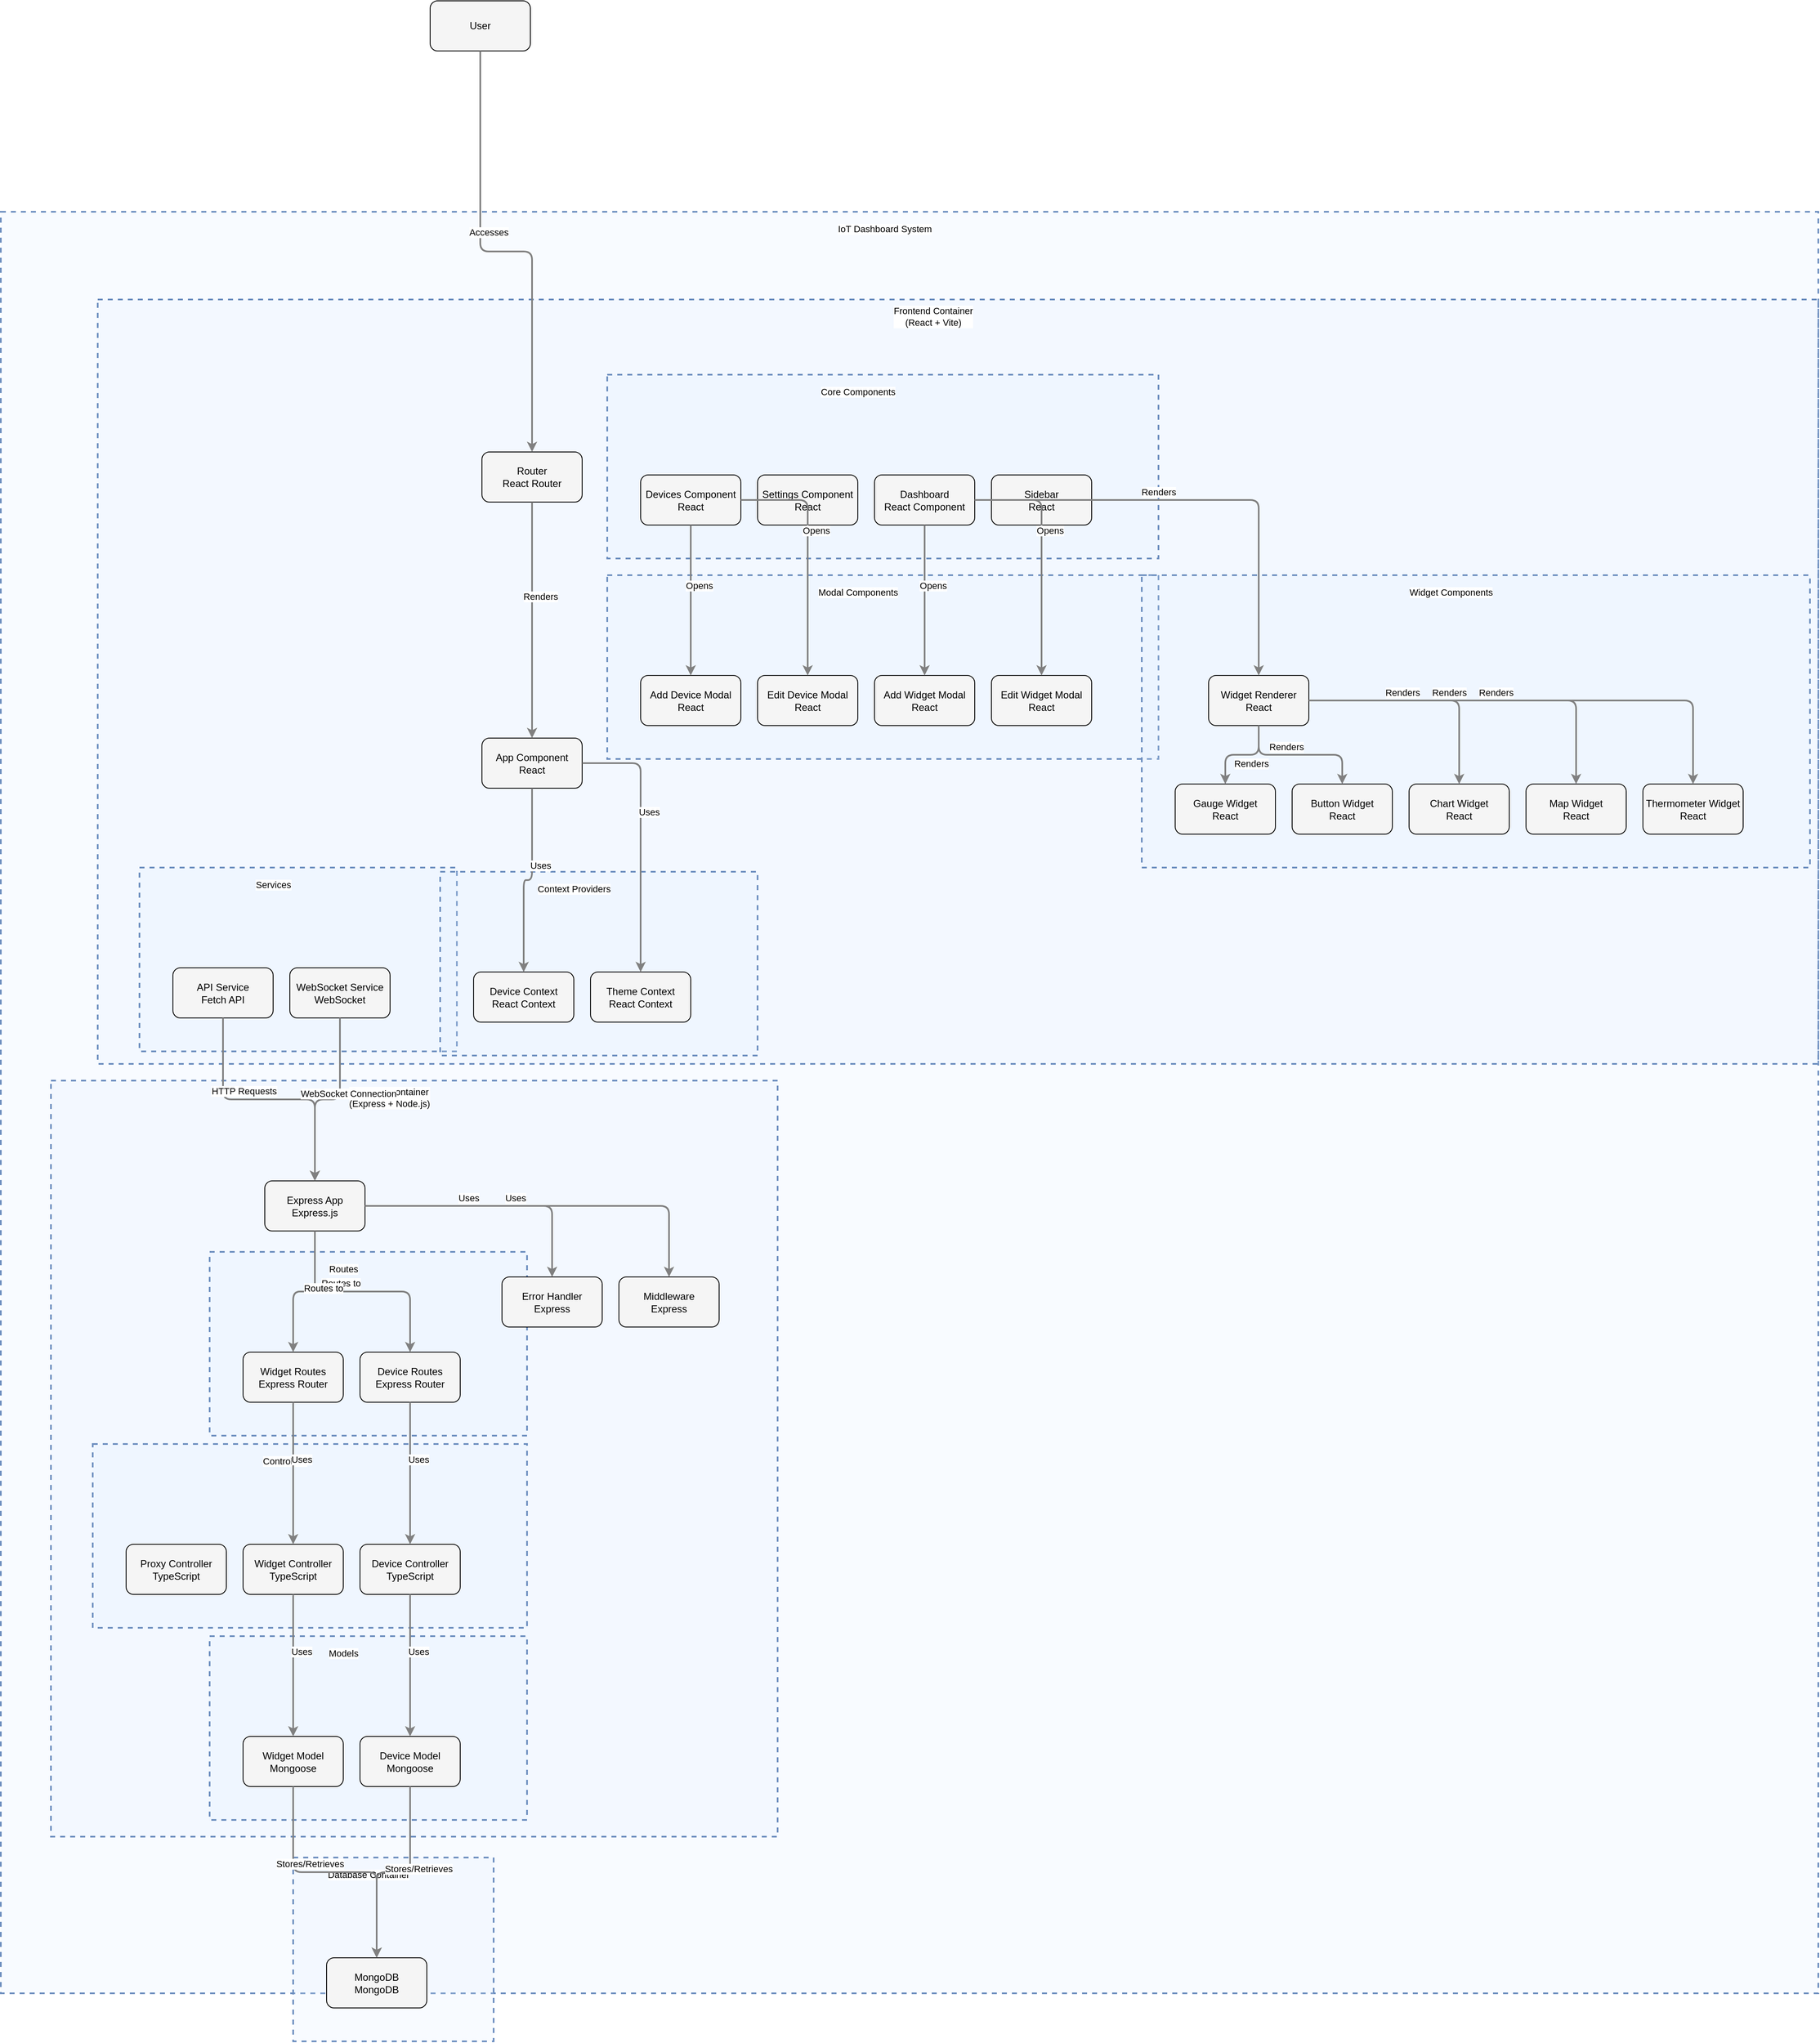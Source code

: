<?xml version="1.0" encoding="UTF-8"?>
      <mxfile version="14.6.5" type="device">
        <diagram id="codeviz-diagram" name="System Diagram">
          <mxGraphModel dx="1000" dy="1000" grid="1" gridSize="10" guides="1" tooltips="1" connect="1" arrows="1" fold="1" page="1" pageScale="1" pageWidth="1169" pageHeight="827" math="0" shadow="0">
            <root>
              <mxCell id="0"/>
              <mxCell id="1" parent="0"/>
              <mxCell id="Models" value="" style="html=1;whiteSpace=wrap;container=1;fillColor=#dae8fc;strokeColor=#6c8ebf;dashed=1;fillOpacity=20;strokeWidth=2;containerType=none;recursiveResize=0;movable=1;resizable=1;autosize=0;dropTarget=0" vertex="1" parent="subGraph9">
                <mxGeometry x="190" y="665" width="380" height="220" as="geometry"/>
              </mxCell>
              <mxCell id="Models_label" value="Models" style="edgeLabel;html=1;align=center;verticalAlign=middle;resizable=0;labelBackgroundColor=white;spacing=5" vertex="1" parent="subGraph9">
                <mxGeometry x="198" y="673" width="304" height="24" as="geometry"/>
              </mxCell>
<mxCell id="Routes" value="" style="html=1;whiteSpace=wrap;container=1;fillColor=#dae8fc;strokeColor=#6c8ebf;dashed=1;fillOpacity=20;strokeWidth=2;containerType=none;recursiveResize=0;movable=1;resizable=1;autosize=0;dropTarget=0" vertex="1" parent="subGraph9">
                <mxGeometry x="190" y="205" width="380" height="220" as="geometry"/>
              </mxCell>
              <mxCell id="Routes_label" value="Routes" style="edgeLabel;html=1;align=center;verticalAlign=middle;resizable=0;labelBackgroundColor=white;spacing=5" vertex="1" parent="subGraph9">
                <mxGeometry x="198" y="213" width="304" height="24" as="geometry"/>
              </mxCell>
<mxCell id="Controllers" value="" style="html=1;whiteSpace=wrap;container=1;fillColor=#dae8fc;strokeColor=#6c8ebf;dashed=1;fillOpacity=20;strokeWidth=2;containerType=none;recursiveResize=0;movable=1;resizable=1;autosize=0;dropTarget=0" vertex="1" parent="subGraph9">
                <mxGeometry x="50" y="435" width="520" height="220" as="geometry"/>
              </mxCell>
              <mxCell id="Controllers_label" value="Controllers" style="edgeLabel;html=1;align=center;verticalAlign=middle;resizable=0;labelBackgroundColor=white;spacing=5" vertex="1" parent="subGraph9">
                <mxGeometry x="58" y="443" width="444" height="24" as="geometry"/>
              </mxCell>
<mxCell id="Services" value="" style="html=1;whiteSpace=wrap;container=1;fillColor=#dae8fc;strokeColor=#6c8ebf;dashed=1;fillOpacity=20;strokeWidth=2;containerType=none;recursiveResize=0;movable=1;resizable=1;autosize=0;dropTarget=0" vertex="1" parent="subGraph5">
                <mxGeometry x="50" y="680" width="380" height="220" as="geometry"/>
              </mxCell>
              <mxCell id="Services_label" value="Services" style="edgeLabel;html=1;align=center;verticalAlign=middle;resizable=0;labelBackgroundColor=white;spacing=5" vertex="1" parent="subGraph5">
                <mxGeometry x="58" y="688" width="304" height="24" as="geometry"/>
              </mxCell>
<mxCell id="subGraph3" value="" style="html=1;whiteSpace=wrap;container=1;fillColor=#dae8fc;strokeColor=#6c8ebf;dashed=1;fillOpacity=20;strokeWidth=2;containerType=none;recursiveResize=0;movable=1;resizable=1;autosize=0;dropTarget=0" vertex="1" parent="subGraph5">
                <mxGeometry x="410" y="685" width="380" height="220" as="geometry"/>
              </mxCell>
              <mxCell id="subGraph3_label" value="Context Providers" style="edgeLabel;html=1;align=center;verticalAlign=middle;resizable=0;labelBackgroundColor=white;spacing=5" vertex="1" parent="subGraph5">
                <mxGeometry x="418" y="693" width="304" height="24" as="geometry"/>
              </mxCell>
<mxCell id="subGraph2" value="" style="html=1;whiteSpace=wrap;container=1;fillColor=#dae8fc;strokeColor=#6c8ebf;dashed=1;fillOpacity=20;strokeWidth=2;containerType=none;recursiveResize=0;movable=1;resizable=1;autosize=0;dropTarget=0" vertex="1" parent="subGraph5">
                <mxGeometry x="610" y="330" width="660" height="220" as="geometry"/>
              </mxCell>
              <mxCell id="subGraph2_label" value="Modal Components" style="edgeLabel;html=1;align=center;verticalAlign=middle;resizable=0;labelBackgroundColor=white;spacing=5" vertex="1" parent="subGraph5">
                <mxGeometry x="618" y="338" width="584" height="24" as="geometry"/>
              </mxCell>
<mxCell id="subGraph1" value="" style="html=1;whiteSpace=wrap;container=1;fillColor=#dae8fc;strokeColor=#6c8ebf;dashed=1;fillOpacity=20;strokeWidth=2;containerType=none;recursiveResize=0;movable=1;resizable=1;autosize=0;dropTarget=0" vertex="1" parent="subGraph5">
                <mxGeometry x="1250" y="330" width="800" height="350" as="geometry"/>
              </mxCell>
              <mxCell id="subGraph1_label" value="Widget Components" style="edgeLabel;html=1;align=center;verticalAlign=middle;resizable=0;labelBackgroundColor=white;spacing=5" vertex="1" parent="subGraph5">
                <mxGeometry x="1258" y="338" width="724" height="24" as="geometry"/>
              </mxCell>
<mxCell id="subGraph0" value="" style="html=1;whiteSpace=wrap;container=1;fillColor=#dae8fc;strokeColor=#6c8ebf;dashed=1;fillOpacity=20;strokeWidth=2;containerType=none;recursiveResize=0;movable=1;resizable=1;autosize=0;dropTarget=0" vertex="1" parent="subGraph5">
                <mxGeometry x="610" y="90" width="660" height="220" as="geometry"/>
              </mxCell>
              <mxCell id="subGraph0_label" value="Core Components" style="edgeLabel;html=1;align=center;verticalAlign=middle;resizable=0;labelBackgroundColor=white;spacing=5" vertex="1" parent="subGraph5">
                <mxGeometry x="618" y="98" width="584" height="24" as="geometry"/>
              </mxCell>
<mxCell id="subGraph10" value="" style="html=1;whiteSpace=wrap;container=1;fillColor=#dae8fc;strokeColor=#6c8ebf;dashed=1;fillOpacity=20;strokeWidth=2;containerType=none;recursiveResize=0;movable=1;resizable=1;autosize=0;dropTarget=0" vertex="1" parent="subGraph11">
                <mxGeometry x="350" y="1970" width="240" height="220" as="geometry"/>
              </mxCell>
              <mxCell id="subGraph10_label" value="Database Container" style="edgeLabel;html=1;align=center;verticalAlign=middle;resizable=0;labelBackgroundColor=white;spacing=5" vertex="1" parent="subGraph11">
                <mxGeometry x="358" y="1978" width="164" height="24" as="geometry"/>
              </mxCell>
<mxCell id="subGraph9" value="" style="html=1;whiteSpace=wrap;container=1;fillColor=#dae8fc;strokeColor=#6c8ebf;dashed=1;fillOpacity=20;strokeWidth=2;containerType=none;recursiveResize=0;movable=1;resizable=1;autosize=0;dropTarget=0" vertex="1" parent="subGraph11">
                <mxGeometry x="60" y="1040" width="870" height="905" as="geometry"/>
              </mxCell>
              <mxCell id="subGraph9_label" value="Backend Container&lt;br&gt;(Express + Node.js)" style="edgeLabel;html=1;align=center;verticalAlign=middle;resizable=0;labelBackgroundColor=white;spacing=5" vertex="1" parent="subGraph11">
                <mxGeometry x="68" y="1048" width="794" height="24" as="geometry"/>
              </mxCell>
<mxCell id="subGraph5" value="" style="html=1;whiteSpace=wrap;container=1;fillColor=#dae8fc;strokeColor=#6c8ebf;dashed=1;fillOpacity=20;strokeWidth=2;containerType=none;recursiveResize=0;movable=1;resizable=1;autosize=0;dropTarget=0" vertex="1" parent="subGraph11">
                <mxGeometry x="116" y="105" width="2060" height="915" as="geometry"/>
              </mxCell>
              <mxCell id="subGraph5_label" value="Frontend Container&lt;br&gt;(React + Vite)" style="edgeLabel;html=1;align=center;verticalAlign=middle;resizable=0;labelBackgroundColor=white;spacing=5" vertex="1" parent="subGraph11">
                <mxGeometry x="124" y="113" width="1984" height="24" as="geometry"/>
              </mxCell>
<mxCell id="subGraph11" value="" style="html=1;whiteSpace=wrap;container=1;fillColor=#dae8fc;strokeColor=#6c8ebf;dashed=1;fillOpacity=20;strokeWidth=2;containerType=none;recursiveResize=0;movable=1;resizable=1;autosize=0;dropTarget=0" vertex="1" parent="1">
                <mxGeometry x="54" y="264.5" width="2176" height="2132.5" as="geometry"/>
              </mxCell>
              <mxCell id="subGraph11_label" value="IoT Dashboard System" style="edgeLabel;html=1;align=center;verticalAlign=middle;resizable=0;labelBackgroundColor=white;spacing=5" vertex="1" parent="1">
                <mxGeometry x="62" y="272.5" width="2100" height="24" as="geometry"/>
              </mxCell>
              <mxCell id="User" value="User" style="rounded=1;whiteSpace=wrap;html=1;fillColor=#f5f5f5" vertex="1" parent="1">
                    <mxGeometry x="568" y="12" width="120" height="60" as="geometry"/>
                  </mxCell>
<mxCell id="Router" value="Router&lt;br&gt;React Router" style="rounded=1;whiteSpace=wrap;html=1;fillColor=#f5f5f5" vertex="1" parent="subGraph5">
                    <mxGeometry x="460" y="182.5" width="120" height="60" as="geometry"/>
                  </mxCell>
<mxCell id="AppComponent" value="App Component&lt;br&gt;React" style="rounded=1;whiteSpace=wrap;html=1;fillColor=#f5f5f5" vertex="1" parent="subGraph5">
                    <mxGeometry x="460" y="525" width="120" height="60" as="geometry"/>
                  </mxCell>
<mxCell id="ExpressApp" value="Express App&lt;br&gt;Express.js" style="rounded=1;whiteSpace=wrap;html=1;fillColor=#f5f5f5" vertex="1" parent="subGraph9">
                    <mxGeometry x="256" y="120" width="120" height="60" as="geometry"/>
                  </mxCell>
<mxCell id="Middleware" value="Middleware&lt;br&gt;Express" style="rounded=1;whiteSpace=wrap;html=1;fillColor=#f5f5f5" vertex="1" parent="subGraph9">
                    <mxGeometry x="680" y="235" width="120" height="60" as="geometry"/>
                  </mxCell>
<mxCell id="ErrorHandler" value="Error Handler&lt;br&gt;Express" style="rounded=1;whiteSpace=wrap;html=1;fillColor=#f5f5f5" vertex="1" parent="subGraph9">
                    <mxGeometry x="540" y="235" width="120" height="60" as="geometry"/>
                  </mxCell>
<mxCell id="MongoDB" value="MongoDB&lt;br&gt;MongoDB" style="rounded=1;whiteSpace=wrap;html=1;fillColor=#f5f5f5" vertex="1" parent="subGraph10">
                    <mxGeometry x="40" y="120" width="120" height="60" as="geometry"/>
                  </mxCell>
<mxCell id="Dashboard" value="Dashboard&lt;br&gt;React Component" style="rounded=1;whiteSpace=wrap;html=1;fillColor=#f5f5f5" vertex="1" parent="subGraph0">
                    <mxGeometry x="320" y="120" width="120" height="60" as="geometry"/>
                  </mxCell>
<mxCell id="DevicesComponent" value="Devices Component&lt;br&gt;React" style="rounded=1;whiteSpace=wrap;html=1;fillColor=#f5f5f5" vertex="1" parent="subGraph0">
                    <mxGeometry x="40" y="120" width="120" height="60" as="geometry"/>
                  </mxCell>
<mxCell id="Settings" value="Settings Component&lt;br&gt;React" style="rounded=1;whiteSpace=wrap;html=1;fillColor=#f5f5f5" vertex="1" parent="subGraph0">
                    <mxGeometry x="180" y="120" width="120" height="60" as="geometry"/>
                  </mxCell>
<mxCell id="Sidebar" value="Sidebar&lt;br&gt;React" style="rounded=1;whiteSpace=wrap;html=1;fillColor=#f5f5f5" vertex="1" parent="subGraph0">
                    <mxGeometry x="460" y="120" width="120" height="60" as="geometry"/>
                  </mxCell>
<mxCell id="WidgetRenderer" value="Widget Renderer&lt;br&gt;React" style="rounded=1;whiteSpace=wrap;html=1;fillColor=#f5f5f5" vertex="1" parent="subGraph1">
                    <mxGeometry x="80" y="120" width="120" height="60" as="geometry"/>
                  </mxCell>
<mxCell id="ButtonWidget" value="Button Widget&lt;br&gt;React" style="rounded=1;whiteSpace=wrap;html=1;fillColor=#f5f5f5" vertex="1" parent="subGraph1">
                    <mxGeometry x="180" y="250" width="120" height="60" as="geometry"/>
                  </mxCell>
<mxCell id="ChartWidget" value="Chart Widget&lt;br&gt;React" style="rounded=1;whiteSpace=wrap;html=1;fillColor=#f5f5f5" vertex="1" parent="subGraph1">
                    <mxGeometry x="320" y="250" width="120" height="60" as="geometry"/>
                  </mxCell>
<mxCell id="GaugeWidget" value="Gauge Widget&lt;br&gt;React" style="rounded=1;whiteSpace=wrap;html=1;fillColor=#f5f5f5" vertex="1" parent="subGraph1">
                    <mxGeometry x="40" y="250" width="120" height="60" as="geometry"/>
                  </mxCell>
<mxCell id="MapWidget" value="Map Widget&lt;br&gt;React" style="rounded=1;whiteSpace=wrap;html=1;fillColor=#f5f5f5" vertex="1" parent="subGraph1">
                    <mxGeometry x="460" y="250" width="120" height="60" as="geometry"/>
                  </mxCell>
<mxCell id="ThermometerWidget" value="Thermometer Widget&lt;br&gt;React" style="rounded=1;whiteSpace=wrap;html=1;fillColor=#f5f5f5" vertex="1" parent="subGraph1">
                    <mxGeometry x="600" y="250" width="120" height="60" as="geometry"/>
                  </mxCell>
<mxCell id="AddDeviceModal" value="Add Device Modal&lt;br&gt;React" style="rounded=1;whiteSpace=wrap;html=1;fillColor=#f5f5f5" vertex="1" parent="subGraph2">
                    <mxGeometry x="40" y="120" width="120" height="60" as="geometry"/>
                  </mxCell>
<mxCell id="EditDeviceModal" value="Edit Device Modal&lt;br&gt;React" style="rounded=1;whiteSpace=wrap;html=1;fillColor=#f5f5f5" vertex="1" parent="subGraph2">
                    <mxGeometry x="180" y="120" width="120" height="60" as="geometry"/>
                  </mxCell>
<mxCell id="AddWidgetModal" value="Add Widget Modal&lt;br&gt;React" style="rounded=1;whiteSpace=wrap;html=1;fillColor=#f5f5f5" vertex="1" parent="subGraph2">
                    <mxGeometry x="320" y="120" width="120" height="60" as="geometry"/>
                  </mxCell>
<mxCell id="EditWidgetModal" value="Edit Widget Modal&lt;br&gt;React" style="rounded=1;whiteSpace=wrap;html=1;fillColor=#f5f5f5" vertex="1" parent="subGraph2">
                    <mxGeometry x="460" y="120" width="120" height="60" as="geometry"/>
                  </mxCell>
<mxCell id="DeviceContext" value="Device Context&lt;br&gt;React Context" style="rounded=1;whiteSpace=wrap;html=1;fillColor=#f5f5f5" vertex="1" parent="subGraph3">
                    <mxGeometry x="40" y="120" width="120" height="60" as="geometry"/>
                  </mxCell>
<mxCell id="ThemeContext" value="Theme Context&lt;br&gt;React Context" style="rounded=1;whiteSpace=wrap;html=1;fillColor=#f5f5f5" vertex="1" parent="subGraph3">
                    <mxGeometry x="180" y="120" width="120" height="60" as="geometry"/>
                  </mxCell>
<mxCell id="APIService" value="API Service&lt;br&gt;Fetch API" style="rounded=1;whiteSpace=wrap;html=1;fillColor=#f5f5f5" vertex="1" parent="Services">
                    <mxGeometry x="40" y="120" width="120" height="60" as="geometry"/>
                  </mxCell>
<mxCell id="WebSocketService" value="WebSocket Service&lt;br&gt;WebSocket" style="rounded=1;whiteSpace=wrap;html=1;fillColor=#f5f5f5" vertex="1" parent="Services">
                    <mxGeometry x="180" y="120" width="120" height="60" as="geometry"/>
                  </mxCell>
<mxCell id="DeviceController" value="Device Controller&lt;br&gt;TypeScript" style="rounded=1;whiteSpace=wrap;html=1;fillColor=#f5f5f5" vertex="1" parent="Controllers">
                    <mxGeometry x="320" y="120" width="120" height="60" as="geometry"/>
                  </mxCell>
<mxCell id="WidgetController" value="Widget Controller&lt;br&gt;TypeScript" style="rounded=1;whiteSpace=wrap;html=1;fillColor=#f5f5f5" vertex="1" parent="Controllers">
                    <mxGeometry x="180" y="120" width="120" height="60" as="geometry"/>
                  </mxCell>
<mxCell id="ProxyController" value="Proxy Controller&lt;br&gt;TypeScript" style="rounded=1;whiteSpace=wrap;html=1;fillColor=#f5f5f5" vertex="1" parent="Controllers">
                    <mxGeometry x="40" y="120" width="120" height="60" as="geometry"/>
                  </mxCell>
<mxCell id="DeviceRoutes" value="Device Routes&lt;br&gt;Express Router" style="rounded=1;whiteSpace=wrap;html=1;fillColor=#f5f5f5" vertex="1" parent="Routes">
                    <mxGeometry x="180" y="120" width="120" height="60" as="geometry"/>
                  </mxCell>
<mxCell id="WidgetRoutes" value="Widget Routes&lt;br&gt;Express Router" style="rounded=1;whiteSpace=wrap;html=1;fillColor=#f5f5f5" vertex="1" parent="Routes">
                    <mxGeometry x="40" y="120" width="120" height="60" as="geometry"/>
                  </mxCell>
<mxCell id="DeviceModel" value="Device Model&lt;br&gt;Mongoose" style="rounded=1;whiteSpace=wrap;html=1;fillColor=#f5f5f5" vertex="1" parent="Models">
                    <mxGeometry x="180" y="120" width="120" height="60" as="geometry"/>
                  </mxCell>
<mxCell id="WidgetModel" value="Widget Model&lt;br&gt;Mongoose" style="rounded=1;whiteSpace=wrap;html=1;fillColor=#f5f5f5" vertex="1" parent="Models">
                    <mxGeometry x="40" y="120" width="120" height="60" as="geometry"/>
                  </mxCell>
              <mxCell id="edge-L_User_Router_0" style="edgeStyle=orthogonalEdgeStyle;rounded=1;orthogonalLoop=1;jettySize=auto;html=1;strokeColor=#808080;strokeWidth=2;jumpStyle=arc;jumpSize=10;spacing=15;labelBackgroundColor=white;labelBorderColor=none" edge="1" parent="1" source="User" target="Router">
                  <mxGeometry relative="1" as="geometry"/>
                </mxCell>
                <mxCell id="edge-L_User_Router_0_label" value="Accesses" style="edgeLabel;html=1;align=center;verticalAlign=middle;resizable=0;points=[];" vertex="1" connectable="0" parent="edge-L_User_Router_0">
                  <mxGeometry x="-0.2" y="10" relative="1" as="geometry">
                    <mxPoint as="offset"/>
                  </mxGeometry>
                </mxCell>
<mxCell id="edge-L_Router_AppComponent_1" style="edgeStyle=orthogonalEdgeStyle;rounded=1;orthogonalLoop=1;jettySize=auto;html=1;strokeColor=#808080;strokeWidth=2;jumpStyle=arc;jumpSize=10;spacing=15;labelBackgroundColor=white;labelBorderColor=none" edge="1" parent="1" source="Router" target="AppComponent">
                  <mxGeometry relative="1" as="geometry"/>
                </mxCell>
                <mxCell id="edge-L_Router_AppComponent_1_label" value="Renders" style="edgeLabel;html=1;align=center;verticalAlign=middle;resizable=0;points=[];" vertex="1" connectable="0" parent="edge-L_Router_AppComponent_1">
                  <mxGeometry x="-0.2" y="10" relative="1" as="geometry">
                    <mxPoint as="offset"/>
                  </mxGeometry>
                </mxCell>
<mxCell id="edge-L_AppComponent_DeviceContext_2" style="edgeStyle=orthogonalEdgeStyle;rounded=1;orthogonalLoop=1;jettySize=auto;html=1;strokeColor=#808080;strokeWidth=2;jumpStyle=arc;jumpSize=10;spacing=15;labelBackgroundColor=white;labelBorderColor=none" edge="1" parent="1" source="AppComponent" target="DeviceContext">
                  <mxGeometry relative="1" as="geometry"/>
                </mxCell>
                <mxCell id="edge-L_AppComponent_DeviceContext_2_label" value="Uses" style="edgeLabel;html=1;align=center;verticalAlign=middle;resizable=0;points=[];" vertex="1" connectable="0" parent="edge-L_AppComponent_DeviceContext_2">
                  <mxGeometry x="-0.2" y="10" relative="1" as="geometry">
                    <mxPoint as="offset"/>
                  </mxGeometry>
                </mxCell>
<mxCell id="edge-L_AppComponent_ThemeContext_3" style="edgeStyle=orthogonalEdgeStyle;rounded=1;orthogonalLoop=1;jettySize=auto;html=1;strokeColor=#808080;strokeWidth=2;jumpStyle=arc;jumpSize=10;spacing=15;labelBackgroundColor=white;labelBorderColor=none" edge="1" parent="1" source="AppComponent" target="ThemeContext">
                  <mxGeometry relative="1" as="geometry"/>
                </mxCell>
                <mxCell id="edge-L_AppComponent_ThemeContext_3_label" value="Uses" style="edgeLabel;html=1;align=center;verticalAlign=middle;resizable=0;points=[];" vertex="1" connectable="0" parent="edge-L_AppComponent_ThemeContext_3">
                  <mxGeometry x="-0.2" y="10" relative="1" as="geometry">
                    <mxPoint as="offset"/>
                  </mxGeometry>
                </mxCell>
<mxCell id="edge-L_Dashboard_WidgetRenderer_4" style="edgeStyle=orthogonalEdgeStyle;rounded=1;orthogonalLoop=1;jettySize=auto;html=1;strokeColor=#808080;strokeWidth=2;jumpStyle=arc;jumpSize=10;spacing=15;labelBackgroundColor=white;labelBorderColor=none" edge="1" parent="1" source="Dashboard" target="WidgetRenderer">
                  <mxGeometry relative="1" as="geometry"/>
                </mxCell>
                <mxCell id="edge-L_Dashboard_WidgetRenderer_4_label" value="Renders" style="edgeLabel;html=1;align=center;verticalAlign=middle;resizable=0;points=[];" vertex="1" connectable="0" parent="edge-L_Dashboard_WidgetRenderer_4">
                  <mxGeometry x="-0.2" y="10" relative="1" as="geometry">
                    <mxPoint as="offset"/>
                  </mxGeometry>
                </mxCell>
<mxCell id="edge-L_WidgetRenderer_ButtonWidget_5" style="edgeStyle=orthogonalEdgeStyle;rounded=1;orthogonalLoop=1;jettySize=auto;html=1;strokeColor=#808080;strokeWidth=2;jumpStyle=arc;jumpSize=10;spacing=15;labelBackgroundColor=white;labelBorderColor=none" edge="1" parent="1" source="WidgetRenderer" target="ButtonWidget">
                  <mxGeometry relative="1" as="geometry"/>
                </mxCell>
                <mxCell id="edge-L_WidgetRenderer_ButtonWidget_5_label" value="Renders" style="edgeLabel;html=1;align=center;verticalAlign=middle;resizable=0;points=[];" vertex="1" connectable="0" parent="edge-L_WidgetRenderer_ButtonWidget_5">
                  <mxGeometry x="-0.2" y="10" relative="1" as="geometry">
                    <mxPoint as="offset"/>
                  </mxGeometry>
                </mxCell>
<mxCell id="edge-L_WidgetRenderer_ChartWidget_6" style="edgeStyle=orthogonalEdgeStyle;rounded=1;orthogonalLoop=1;jettySize=auto;html=1;strokeColor=#808080;strokeWidth=2;jumpStyle=arc;jumpSize=10;spacing=15;labelBackgroundColor=white;labelBorderColor=none" edge="1" parent="1" source="WidgetRenderer" target="ChartWidget">
                  <mxGeometry relative="1" as="geometry"/>
                </mxCell>
                <mxCell id="edge-L_WidgetRenderer_ChartWidget_6_label" value="Renders" style="edgeLabel;html=1;align=center;verticalAlign=middle;resizable=0;points=[];" vertex="1" connectable="0" parent="edge-L_WidgetRenderer_ChartWidget_6">
                  <mxGeometry x="-0.2" y="10" relative="1" as="geometry">
                    <mxPoint as="offset"/>
                  </mxGeometry>
                </mxCell>
<mxCell id="edge-L_WidgetRenderer_GaugeWidget_7" style="edgeStyle=orthogonalEdgeStyle;rounded=1;orthogonalLoop=1;jettySize=auto;html=1;strokeColor=#808080;strokeWidth=2;jumpStyle=arc;jumpSize=10;spacing=15;labelBackgroundColor=white;labelBorderColor=none" edge="1" parent="1" source="WidgetRenderer" target="GaugeWidget">
                  <mxGeometry relative="1" as="geometry"/>
                </mxCell>
                <mxCell id="edge-L_WidgetRenderer_GaugeWidget_7_label" value="Renders" style="edgeLabel;html=1;align=center;verticalAlign=middle;resizable=0;points=[];" vertex="1" connectable="0" parent="edge-L_WidgetRenderer_GaugeWidget_7">
                  <mxGeometry x="-0.2" y="10" relative="1" as="geometry">
                    <mxPoint as="offset"/>
                  </mxGeometry>
                </mxCell>
<mxCell id="edge-L_WidgetRenderer_MapWidget_8" style="edgeStyle=orthogonalEdgeStyle;rounded=1;orthogonalLoop=1;jettySize=auto;html=1;strokeColor=#808080;strokeWidth=2;jumpStyle=arc;jumpSize=10;spacing=15;labelBackgroundColor=white;labelBorderColor=none" edge="1" parent="1" source="WidgetRenderer" target="MapWidget">
                  <mxGeometry relative="1" as="geometry"/>
                </mxCell>
                <mxCell id="edge-L_WidgetRenderer_MapWidget_8_label" value="Renders" style="edgeLabel;html=1;align=center;verticalAlign=middle;resizable=0;points=[];" vertex="1" connectable="0" parent="edge-L_WidgetRenderer_MapWidget_8">
                  <mxGeometry x="-0.2" y="10" relative="1" as="geometry">
                    <mxPoint as="offset"/>
                  </mxGeometry>
                </mxCell>
<mxCell id="edge-L_WidgetRenderer_ThermometerWidget_9" style="edgeStyle=orthogonalEdgeStyle;rounded=1;orthogonalLoop=1;jettySize=auto;html=1;strokeColor=#808080;strokeWidth=2;jumpStyle=arc;jumpSize=10;spacing=15;labelBackgroundColor=white;labelBorderColor=none" edge="1" parent="1" source="WidgetRenderer" target="ThermometerWidget">
                  <mxGeometry relative="1" as="geometry"/>
                </mxCell>
                <mxCell id="edge-L_WidgetRenderer_ThermometerWidget_9_label" value="Renders" style="edgeLabel;html=1;align=center;verticalAlign=middle;resizable=0;points=[];" vertex="1" connectable="0" parent="edge-L_WidgetRenderer_ThermometerWidget_9">
                  <mxGeometry x="-0.2" y="10" relative="1" as="geometry">
                    <mxPoint as="offset"/>
                  </mxGeometry>
                </mxCell>
<mxCell id="edge-L_DevicesComponent_AddDeviceModal_10" style="edgeStyle=orthogonalEdgeStyle;rounded=1;orthogonalLoop=1;jettySize=auto;html=1;strokeColor=#808080;strokeWidth=2;jumpStyle=arc;jumpSize=10;spacing=15;labelBackgroundColor=white;labelBorderColor=none" edge="1" parent="1" source="DevicesComponent" target="AddDeviceModal">
                  <mxGeometry relative="1" as="geometry"/>
                </mxCell>
                <mxCell id="edge-L_DevicesComponent_AddDeviceModal_10_label" value="Opens" style="edgeLabel;html=1;align=center;verticalAlign=middle;resizable=0;points=[];" vertex="1" connectable="0" parent="edge-L_DevicesComponent_AddDeviceModal_10">
                  <mxGeometry x="-0.2" y="10" relative="1" as="geometry">
                    <mxPoint as="offset"/>
                  </mxGeometry>
                </mxCell>
<mxCell id="edge-L_DevicesComponent_EditDeviceModal_11" style="edgeStyle=orthogonalEdgeStyle;rounded=1;orthogonalLoop=1;jettySize=auto;html=1;strokeColor=#808080;strokeWidth=2;jumpStyle=arc;jumpSize=10;spacing=15;labelBackgroundColor=white;labelBorderColor=none" edge="1" parent="1" source="DevicesComponent" target="EditDeviceModal">
                  <mxGeometry relative="1" as="geometry"/>
                </mxCell>
                <mxCell id="edge-L_DevicesComponent_EditDeviceModal_11_label" value="Opens" style="edgeLabel;html=1;align=center;verticalAlign=middle;resizable=0;points=[];" vertex="1" connectable="0" parent="edge-L_DevicesComponent_EditDeviceModal_11">
                  <mxGeometry x="-0.2" y="10" relative="1" as="geometry">
                    <mxPoint as="offset"/>
                  </mxGeometry>
                </mxCell>
<mxCell id="edge-L_Dashboard_AddWidgetModal_12" style="edgeStyle=orthogonalEdgeStyle;rounded=1;orthogonalLoop=1;jettySize=auto;html=1;strokeColor=#808080;strokeWidth=2;jumpStyle=arc;jumpSize=10;spacing=15;labelBackgroundColor=white;labelBorderColor=none" edge="1" parent="1" source="Dashboard" target="AddWidgetModal">
                  <mxGeometry relative="1" as="geometry"/>
                </mxCell>
                <mxCell id="edge-L_Dashboard_AddWidgetModal_12_label" value="Opens" style="edgeLabel;html=1;align=center;verticalAlign=middle;resizable=0;points=[];" vertex="1" connectable="0" parent="edge-L_Dashboard_AddWidgetModal_12">
                  <mxGeometry x="-0.2" y="10" relative="1" as="geometry">
                    <mxPoint as="offset"/>
                  </mxGeometry>
                </mxCell>
<mxCell id="edge-L_Dashboard_EditWidgetModal_13" style="edgeStyle=orthogonalEdgeStyle;rounded=1;orthogonalLoop=1;jettySize=auto;html=1;strokeColor=#808080;strokeWidth=2;jumpStyle=arc;jumpSize=10;spacing=15;labelBackgroundColor=white;labelBorderColor=none" edge="1" parent="1" source="Dashboard" target="EditWidgetModal">
                  <mxGeometry relative="1" as="geometry"/>
                </mxCell>
                <mxCell id="edge-L_Dashboard_EditWidgetModal_13_label" value="Opens" style="edgeLabel;html=1;align=center;verticalAlign=middle;resizable=0;points=[];" vertex="1" connectable="0" parent="edge-L_Dashboard_EditWidgetModal_13">
                  <mxGeometry x="-0.2" y="10" relative="1" as="geometry">
                    <mxPoint as="offset"/>
                  </mxGeometry>
                </mxCell>
<mxCell id="edge-L_APIService_ExpressApp_14" style="edgeStyle=orthogonalEdgeStyle;rounded=1;orthogonalLoop=1;jettySize=auto;html=1;strokeColor=#808080;strokeWidth=2;jumpStyle=arc;jumpSize=10;spacing=15;labelBackgroundColor=white;labelBorderColor=none" edge="1" parent="1" source="APIService" target="ExpressApp">
                  <mxGeometry relative="1" as="geometry"/>
                </mxCell>
                <mxCell id="edge-L_APIService_ExpressApp_14_label" value="HTTP Requests" style="edgeLabel;html=1;align=center;verticalAlign=middle;resizable=0;points=[];" vertex="1" connectable="0" parent="edge-L_APIService_ExpressApp_14">
                  <mxGeometry x="-0.2" y="10" relative="1" as="geometry">
                    <mxPoint as="offset"/>
                  </mxGeometry>
                </mxCell>
<mxCell id="edge-L_WebSocketService_ExpressApp_15" style="edgeStyle=orthogonalEdgeStyle;rounded=1;orthogonalLoop=1;jettySize=auto;html=1;strokeColor=#808080;strokeWidth=2;jumpStyle=arc;jumpSize=10;spacing=15;labelBackgroundColor=white;labelBorderColor=none" edge="1" parent="1" source="WebSocketService" target="ExpressApp">
                  <mxGeometry relative="1" as="geometry"/>
                </mxCell>
                <mxCell id="edge-L_WebSocketService_ExpressApp_15_label" value="WebSocket Connection" style="edgeLabel;html=1;align=center;verticalAlign=middle;resizable=0;points=[];" vertex="1" connectable="0" parent="edge-L_WebSocketService_ExpressApp_15">
                  <mxGeometry x="-0.2" y="10" relative="1" as="geometry">
                    <mxPoint as="offset"/>
                  </mxGeometry>
                </mxCell>
<mxCell id="edge-L_ExpressApp_DeviceRoutes_16" style="edgeStyle=orthogonalEdgeStyle;rounded=1;orthogonalLoop=1;jettySize=auto;html=1;strokeColor=#808080;strokeWidth=2;jumpStyle=arc;jumpSize=10;spacing=15;labelBackgroundColor=white;labelBorderColor=none" edge="1" parent="1" source="ExpressApp" target="DeviceRoutes">
                  <mxGeometry relative="1" as="geometry"/>
                </mxCell>
                <mxCell id="edge-L_ExpressApp_DeviceRoutes_16_label" value="Routes to" style="edgeLabel;html=1;align=center;verticalAlign=middle;resizable=0;points=[];" vertex="1" connectable="0" parent="edge-L_ExpressApp_DeviceRoutes_16">
                  <mxGeometry x="-0.2" y="10" relative="1" as="geometry">
                    <mxPoint as="offset"/>
                  </mxGeometry>
                </mxCell>
<mxCell id="edge-L_ExpressApp_WidgetRoutes_17" style="edgeStyle=orthogonalEdgeStyle;rounded=1;orthogonalLoop=1;jettySize=auto;html=1;strokeColor=#808080;strokeWidth=2;jumpStyle=arc;jumpSize=10;spacing=15;labelBackgroundColor=white;labelBorderColor=none" edge="1" parent="1" source="ExpressApp" target="WidgetRoutes">
                  <mxGeometry relative="1" as="geometry"/>
                </mxCell>
                <mxCell id="edge-L_ExpressApp_WidgetRoutes_17_label" value="Routes to" style="edgeLabel;html=1;align=center;verticalAlign=middle;resizable=0;points=[];" vertex="1" connectable="0" parent="edge-L_ExpressApp_WidgetRoutes_17">
                  <mxGeometry x="-0.2" y="10" relative="1" as="geometry">
                    <mxPoint as="offset"/>
                  </mxGeometry>
                </mxCell>
<mxCell id="edge-L_DeviceRoutes_DeviceController_18" style="edgeStyle=orthogonalEdgeStyle;rounded=1;orthogonalLoop=1;jettySize=auto;html=1;strokeColor=#808080;strokeWidth=2;jumpStyle=arc;jumpSize=10;spacing=15;labelBackgroundColor=white;labelBorderColor=none" edge="1" parent="1" source="DeviceRoutes" target="DeviceController">
                  <mxGeometry relative="1" as="geometry"/>
                </mxCell>
                <mxCell id="edge-L_DeviceRoutes_DeviceController_18_label" value="Uses" style="edgeLabel;html=1;align=center;verticalAlign=middle;resizable=0;points=[];" vertex="1" connectable="0" parent="edge-L_DeviceRoutes_DeviceController_18">
                  <mxGeometry x="-0.2" y="10" relative="1" as="geometry">
                    <mxPoint as="offset"/>
                  </mxGeometry>
                </mxCell>
<mxCell id="edge-L_WidgetRoutes_WidgetController_19" style="edgeStyle=orthogonalEdgeStyle;rounded=1;orthogonalLoop=1;jettySize=auto;html=1;strokeColor=#808080;strokeWidth=2;jumpStyle=arc;jumpSize=10;spacing=15;labelBackgroundColor=white;labelBorderColor=none" edge="1" parent="1" source="WidgetRoutes" target="WidgetController">
                  <mxGeometry relative="1" as="geometry"/>
                </mxCell>
                <mxCell id="edge-L_WidgetRoutes_WidgetController_19_label" value="Uses" style="edgeLabel;html=1;align=center;verticalAlign=middle;resizable=0;points=[];" vertex="1" connectable="0" parent="edge-L_WidgetRoutes_WidgetController_19">
                  <mxGeometry x="-0.2" y="10" relative="1" as="geometry">
                    <mxPoint as="offset"/>
                  </mxGeometry>
                </mxCell>
<mxCell id="edge-L_DeviceController_DeviceModel_20" style="edgeStyle=orthogonalEdgeStyle;rounded=1;orthogonalLoop=1;jettySize=auto;html=1;strokeColor=#808080;strokeWidth=2;jumpStyle=arc;jumpSize=10;spacing=15;labelBackgroundColor=white;labelBorderColor=none" edge="1" parent="1" source="DeviceController" target="DeviceModel">
                  <mxGeometry relative="1" as="geometry"/>
                </mxCell>
                <mxCell id="edge-L_DeviceController_DeviceModel_20_label" value="Uses" style="edgeLabel;html=1;align=center;verticalAlign=middle;resizable=0;points=[];" vertex="1" connectable="0" parent="edge-L_DeviceController_DeviceModel_20">
                  <mxGeometry x="-0.2" y="10" relative="1" as="geometry">
                    <mxPoint as="offset"/>
                  </mxGeometry>
                </mxCell>
<mxCell id="edge-L_WidgetController_WidgetModel_21" style="edgeStyle=orthogonalEdgeStyle;rounded=1;orthogonalLoop=1;jettySize=auto;html=1;strokeColor=#808080;strokeWidth=2;jumpStyle=arc;jumpSize=10;spacing=15;labelBackgroundColor=white;labelBorderColor=none" edge="1" parent="1" source="WidgetController" target="WidgetModel">
                  <mxGeometry relative="1" as="geometry"/>
                </mxCell>
                <mxCell id="edge-L_WidgetController_WidgetModel_21_label" value="Uses" style="edgeLabel;html=1;align=center;verticalAlign=middle;resizable=0;points=[];" vertex="1" connectable="0" parent="edge-L_WidgetController_WidgetModel_21">
                  <mxGeometry x="-0.2" y="10" relative="1" as="geometry">
                    <mxPoint as="offset"/>
                  </mxGeometry>
                </mxCell>
<mxCell id="edge-L_DeviceModel_MongoDB_22" style="edgeStyle=orthogonalEdgeStyle;rounded=1;orthogonalLoop=1;jettySize=auto;html=1;strokeColor=#808080;strokeWidth=2;jumpStyle=arc;jumpSize=10;spacing=15;labelBackgroundColor=white;labelBorderColor=none" edge="1" parent="1" source="DeviceModel" target="MongoDB">
                  <mxGeometry relative="1" as="geometry"/>
                </mxCell>
                <mxCell id="edge-L_DeviceModel_MongoDB_22_label" value="Stores/Retrieves" style="edgeLabel;html=1;align=center;verticalAlign=middle;resizable=0;points=[];" vertex="1" connectable="0" parent="edge-L_DeviceModel_MongoDB_22">
                  <mxGeometry x="-0.2" y="10" relative="1" as="geometry">
                    <mxPoint as="offset"/>
                  </mxGeometry>
                </mxCell>
<mxCell id="edge-L_WidgetModel_MongoDB_23" style="edgeStyle=orthogonalEdgeStyle;rounded=1;orthogonalLoop=1;jettySize=auto;html=1;strokeColor=#808080;strokeWidth=2;jumpStyle=arc;jumpSize=10;spacing=15;labelBackgroundColor=white;labelBorderColor=none" edge="1" parent="1" source="WidgetModel" target="MongoDB">
                  <mxGeometry relative="1" as="geometry"/>
                </mxCell>
                <mxCell id="edge-L_WidgetModel_MongoDB_23_label" value="Stores/Retrieves" style="edgeLabel;html=1;align=center;verticalAlign=middle;resizable=0;points=[];" vertex="1" connectable="0" parent="edge-L_WidgetModel_MongoDB_23">
                  <mxGeometry x="-0.2" y="10" relative="1" as="geometry">
                    <mxPoint as="offset"/>
                  </mxGeometry>
                </mxCell>
<mxCell id="edge-L_ExpressApp_Middleware_24" style="edgeStyle=orthogonalEdgeStyle;rounded=1;orthogonalLoop=1;jettySize=auto;html=1;strokeColor=#808080;strokeWidth=2;jumpStyle=arc;jumpSize=10;spacing=15;labelBackgroundColor=white;labelBorderColor=none" edge="1" parent="1" source="ExpressApp" target="Middleware">
                  <mxGeometry relative="1" as="geometry"/>
                </mxCell>
                <mxCell id="edge-L_ExpressApp_Middleware_24_label" value="Uses" style="edgeLabel;html=1;align=center;verticalAlign=middle;resizable=0;points=[];" vertex="1" connectable="0" parent="edge-L_ExpressApp_Middleware_24">
                  <mxGeometry x="-0.2" y="10" relative="1" as="geometry">
                    <mxPoint as="offset"/>
                  </mxGeometry>
                </mxCell>
<mxCell id="edge-L_ExpressApp_ErrorHandler_25" style="edgeStyle=orthogonalEdgeStyle;rounded=1;orthogonalLoop=1;jettySize=auto;html=1;strokeColor=#808080;strokeWidth=2;jumpStyle=arc;jumpSize=10;spacing=15;labelBackgroundColor=white;labelBorderColor=none" edge="1" parent="1" source="ExpressApp" target="ErrorHandler">
                  <mxGeometry relative="1" as="geometry"/>
                </mxCell>
                <mxCell id="edge-L_ExpressApp_ErrorHandler_25_label" value="Uses" style="edgeLabel;html=1;align=center;verticalAlign=middle;resizable=0;points=[];" vertex="1" connectable="0" parent="edge-L_ExpressApp_ErrorHandler_25">
                  <mxGeometry x="-0.2" y="10" relative="1" as="geometry">
                    <mxPoint as="offset"/>
                  </mxGeometry>
                </mxCell>
            </root>
          </mxGraphModel>
        </diagram>
      </mxfile>